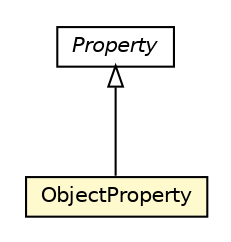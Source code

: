 #!/usr/local/bin/dot
#
# Class diagram 
# Generated by UMLGraph version R5_6-24-gf6e263 (http://www.umlgraph.org/)
#

digraph G {
	edge [fontname="Helvetica",fontsize=10,labelfontname="Helvetica",labelfontsize=10];
	node [fontname="Helvetica",fontsize=10,shape=plaintext];
	nodesep=0.25;
	ranksep=0.5;
	// org.universAAL.middleware.rdf.Property
	c275490 [label=<<table title="org.universAAL.middleware.rdf.Property" border="0" cellborder="1" cellspacing="0" cellpadding="2" port="p" href="../rdf/Property.html">
		<tr><td><table border="0" cellspacing="0" cellpadding="1">
<tr><td align="center" balign="center"><font face="Helvetica-Oblique"> Property </font></td></tr>
		</table></td></tr>
		</table>>, URL="../rdf/Property.html", fontname="Helvetica", fontcolor="black", fontsize=10.0];
	// org.universAAL.middleware.owl.ObjectProperty
	c275563 [label=<<table title="org.universAAL.middleware.owl.ObjectProperty" border="0" cellborder="1" cellspacing="0" cellpadding="2" port="p" bgcolor="lemonChiffon" href="./ObjectProperty.html">
		<tr><td><table border="0" cellspacing="0" cellpadding="1">
<tr><td align="center" balign="center"> ObjectProperty </td></tr>
		</table></td></tr>
		</table>>, URL="./ObjectProperty.html", fontname="Helvetica", fontcolor="black", fontsize=10.0];
	//org.universAAL.middleware.owl.ObjectProperty extends org.universAAL.middleware.rdf.Property
	c275490:p -> c275563:p [dir=back,arrowtail=empty];
}

